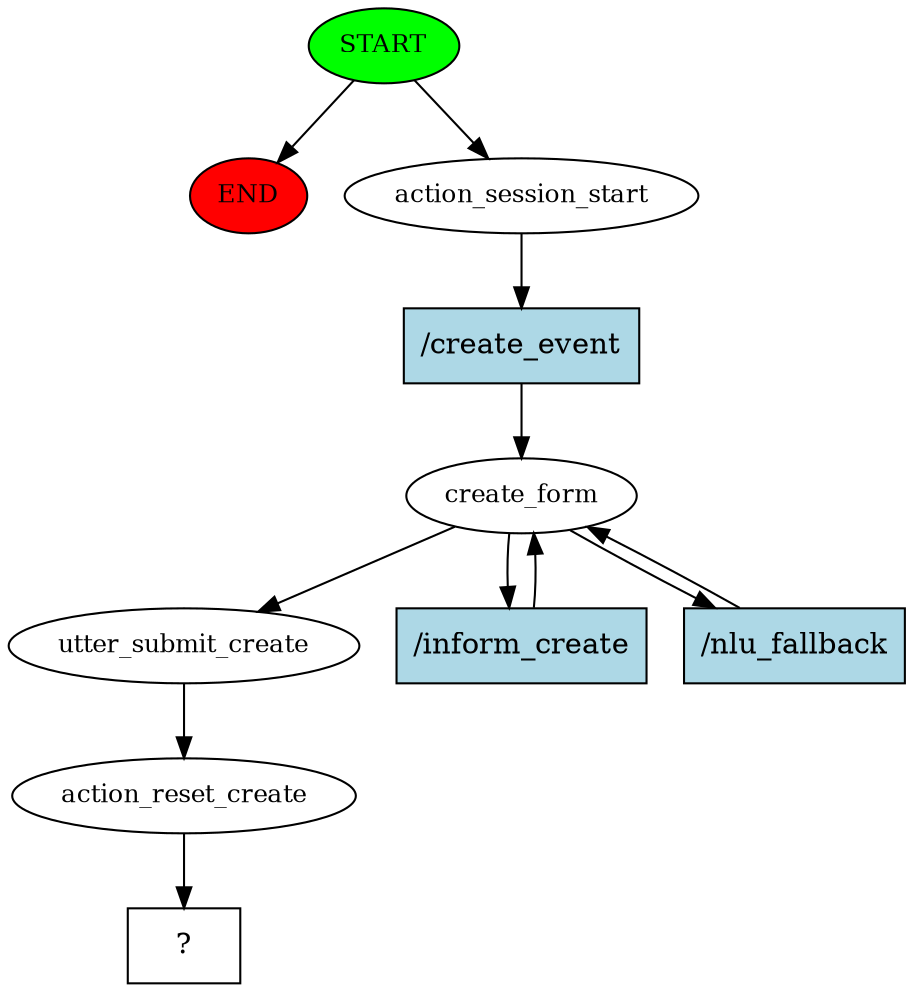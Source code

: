 digraph  {
0 [class="start active", fillcolor=green, fontsize=12, label=START, style=filled];
"-1" [class=end, fillcolor=red, fontsize=12, label=END, style=filled];
1 [class=active, fontsize=12, label=action_session_start];
2 [class=active, fontsize=12, label=create_form];
7 [class=active, fontsize=12, label=utter_submit_create];
8 [class=active, fontsize=12, label=action_reset_create];
9 [class="intent dashed active", label="  ?  ", shape=rect];
10 [class="intent active", fillcolor=lightblue, label="/create_event", shape=rect, style=filled];
11 [class="intent active", fillcolor=lightblue, label="/inform_create", shape=rect, style=filled];
12 [class="intent active", fillcolor=lightblue, label="/nlu_fallback", shape=rect, style=filled];
0 -> "-1"  [class="", key=NONE, label=""];
0 -> 1  [class=active, key=NONE, label=""];
1 -> 10  [class=active, key=0];
2 -> 7  [class=active, key=NONE, label=""];
2 -> 11  [class=active, key=0];
2 -> 12  [class=active, key=0];
7 -> 8  [class=active, key=NONE, label=""];
8 -> 9  [class=active, key=NONE, label=""];
10 -> 2  [class=active, key=0];
11 -> 2  [class=active, key=0];
12 -> 2  [class=active, key=0];
}
